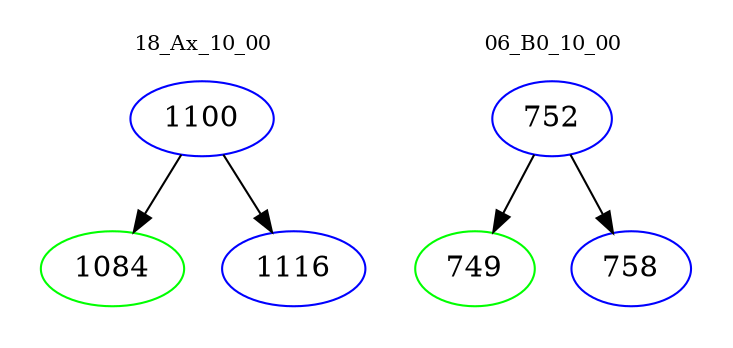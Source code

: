 digraph{
subgraph cluster_0 {
color = white
label = "18_Ax_10_00";
fontsize=10;
T0_1100 [label="1100", color="blue"]
T0_1100 -> T0_1084 [color="black"]
T0_1084 [label="1084", color="green"]
T0_1100 -> T0_1116 [color="black"]
T0_1116 [label="1116", color="blue"]
}
subgraph cluster_1 {
color = white
label = "06_B0_10_00";
fontsize=10;
T1_752 [label="752", color="blue"]
T1_752 -> T1_749 [color="black"]
T1_749 [label="749", color="green"]
T1_752 -> T1_758 [color="black"]
T1_758 [label="758", color="blue"]
}
}
